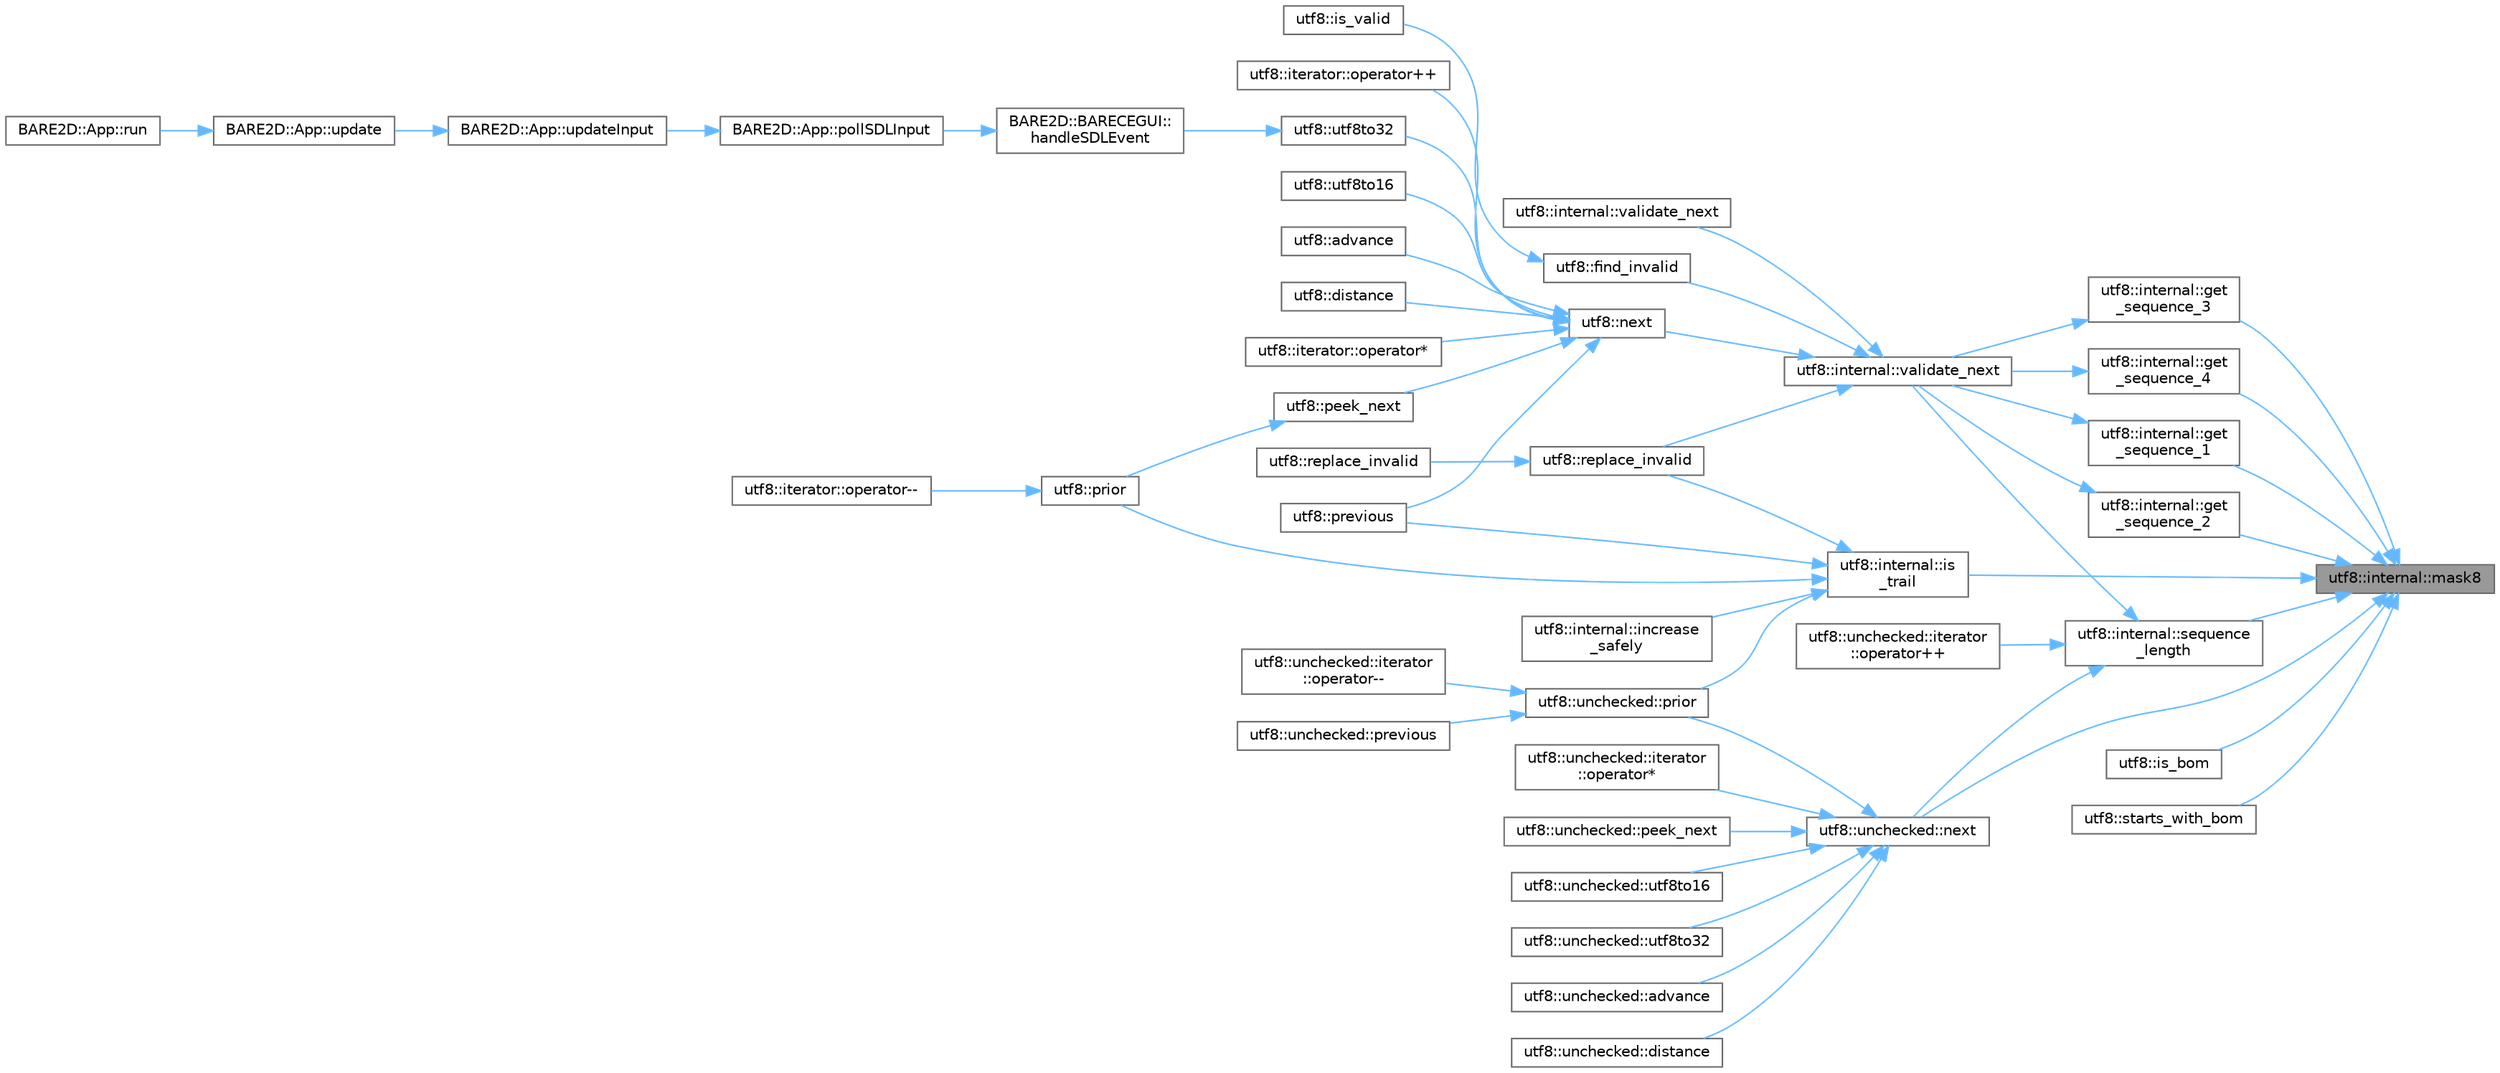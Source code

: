digraph "utf8::internal::mask8"
{
 // INTERACTIVE_SVG=YES
 // LATEX_PDF_SIZE
  bgcolor="transparent";
  edge [fontname=Helvetica,fontsize=10,labelfontname=Helvetica,labelfontsize=10];
  node [fontname=Helvetica,fontsize=10,shape=box,height=0.2,width=0.4];
  rankdir="RL";
  Node1 [label="utf8::internal::mask8",height=0.2,width=0.4,color="gray40", fillcolor="grey60", style="filled", fontcolor="black",tooltip=" "];
  Node1 -> Node2 [dir="back",color="steelblue1",style="solid"];
  Node2 [label="utf8::internal::get\l_sequence_1",height=0.2,width=0.4,color="grey40", fillcolor="white", style="filled",URL="$namespaceutf8_1_1internal.html#a6e5df73716136aec55e8fcf3309038b6",tooltip="get_sequence_x functions decode utf-8 sequences of the length x"];
  Node2 -> Node3 [dir="back",color="steelblue1",style="solid"];
  Node3 [label="utf8::internal::validate_next",height=0.2,width=0.4,color="grey40", fillcolor="white", style="filled",URL="$namespaceutf8_1_1internal.html#abe95547575fcc81911e381df03f8ebfe",tooltip=" "];
  Node3 -> Node4 [dir="back",color="steelblue1",style="solid"];
  Node4 [label="utf8::find_invalid",height=0.2,width=0.4,color="grey40", fillcolor="white", style="filled",URL="$namespaceutf8.html#ae29721faca762865e83ffea06605acc5",tooltip=" "];
  Node4 -> Node5 [dir="back",color="steelblue1",style="solid"];
  Node5 [label="utf8::is_valid",height=0.2,width=0.4,color="grey40", fillcolor="white", style="filled",URL="$namespaceutf8.html#add2dbec3d058aa66500ec4f97cc8174b",tooltip=" "];
  Node3 -> Node6 [dir="back",color="steelblue1",style="solid"];
  Node6 [label="utf8::next",height=0.2,width=0.4,color="grey40", fillcolor="white", style="filled",URL="$namespaceutf8.html#afc093dfde66a6f52cb4a5caefe0e580d",tooltip=" "];
  Node6 -> Node7 [dir="back",color="steelblue1",style="solid"];
  Node7 [label="utf8::advance",height=0.2,width=0.4,color="grey40", fillcolor="white", style="filled",URL="$namespaceutf8.html#a411eec0d2919810bb26966be242c1e9e",tooltip=" "];
  Node6 -> Node8 [dir="back",color="steelblue1",style="solid"];
  Node8 [label="utf8::distance",height=0.2,width=0.4,color="grey40", fillcolor="white", style="filled",URL="$namespaceutf8.html#ac2cd6005bab859b32fb7bb1cb999795d",tooltip=" "];
  Node6 -> Node9 [dir="back",color="steelblue1",style="solid"];
  Node9 [label="utf8::iterator::operator*",height=0.2,width=0.4,color="grey40", fillcolor="white", style="filled",URL="$classutf8_1_1iterator.html#a2826e61b8498fdf90467d57cdfb940ca",tooltip=" "];
  Node6 -> Node10 [dir="back",color="steelblue1",style="solid"];
  Node10 [label="utf8::iterator::operator++",height=0.2,width=0.4,color="grey40", fillcolor="white", style="filled",URL="$classutf8_1_1iterator.html#aaf536d2731e38161dfe7779fa9cd843b",tooltip=" "];
  Node6 -> Node11 [dir="back",color="steelblue1",style="solid"];
  Node11 [label="utf8::peek_next",height=0.2,width=0.4,color="grey40", fillcolor="white", style="filled",URL="$namespaceutf8.html#a42451db4241d57afe46e61f6a966ee8d",tooltip=" "];
  Node11 -> Node12 [dir="back",color="steelblue1",style="solid"];
  Node12 [label="utf8::prior",height=0.2,width=0.4,color="grey40", fillcolor="white", style="filled",URL="$namespaceutf8.html#a9a599fdd8a16ce65e3e72192db9d499b",tooltip=" "];
  Node12 -> Node13 [dir="back",color="steelblue1",style="solid"];
  Node13 [label="utf8::iterator::operator--",height=0.2,width=0.4,color="grey40", fillcolor="white", style="filled",URL="$classutf8_1_1iterator.html#a53b8575b1601f8259040230bc6eab1e6",tooltip=" "];
  Node6 -> Node14 [dir="back",color="steelblue1",style="solid"];
  Node14 [label="utf8::previous",height=0.2,width=0.4,color="grey40", fillcolor="white", style="filled",URL="$namespaceutf8.html#aedaf9315740d4f25b43c188b02b5bcd0",tooltip="Deprecated in versions that include \"prior\"."];
  Node6 -> Node15 [dir="back",color="steelblue1",style="solid"];
  Node15 [label="utf8::utf8to16",height=0.2,width=0.4,color="grey40", fillcolor="white", style="filled",URL="$namespaceutf8.html#a6404050074139c367a42f0a911779903",tooltip=" "];
  Node6 -> Node16 [dir="back",color="steelblue1",style="solid"];
  Node16 [label="utf8::utf8to32",height=0.2,width=0.4,color="grey40", fillcolor="white", style="filled",URL="$namespaceutf8.html#a8020ed399788dca779663adf061ed718",tooltip=" "];
  Node16 -> Node17 [dir="back",color="steelblue1",style="solid"];
  Node17 [label="BARE2D::BARECEGUI::\lhandleSDLEvent",height=0.2,width=0.4,color="grey40", fillcolor="white", style="filled",URL="$class_b_a_r_e2_d_1_1_b_a_r_e_c_e_g_u_i.html#a770264d8c510bbfe0585abe493011ed7",tooltip="Handles and propagates input."];
  Node17 -> Node18 [dir="back",color="steelblue1",style="solid"];
  Node18 [label="BARE2D::App::pollSDLInput",height=0.2,width=0.4,color="grey40", fillcolor="white", style="filled",URL="$class_b_a_r_e2_d_1_1_app.html#af9894f9e43d2620a21db76752fdb7fc4",tooltip="Polls inputs from SDL and updates the inputmanager as appropriate."];
  Node18 -> Node19 [dir="back",color="steelblue1",style="solid"];
  Node19 [label="BARE2D::App::updateInput",height=0.2,width=0.4,color="grey40", fillcolor="white", style="filled",URL="$class_b_a_r_e2_d_1_1_app.html#a88670d45389ef8ac5211227debf322e2",tooltip="Updates any input, and throws it down the pipeline!"];
  Node19 -> Node20 [dir="back",color="steelblue1",style="solid"];
  Node20 [label="BARE2D::App::update",height=0.2,width=0.4,color="grey40", fillcolor="white", style="filled",URL="$class_b_a_r_e2_d_1_1_app.html#ae0fb15b02f63b3b737041135b968ac55",tooltip="Updates input, output, etc. Only for internal use."];
  Node20 -> Node21 [dir="back",color="steelblue1",style="solid"];
  Node21 [label="BARE2D::App::run",height=0.2,width=0.4,color="grey40", fillcolor="white", style="filled",URL="$class_b_a_r_e2_d_1_1_app.html#a767c055c78bbf86b34bbd47e4b05ee01",tooltip="Runs the program! Starts the update-draw loop."];
  Node3 -> Node22 [dir="back",color="steelblue1",style="solid"];
  Node22 [label="utf8::replace_invalid",height=0.2,width=0.4,color="grey40", fillcolor="white", style="filled",URL="$namespaceutf8.html#a07dcd36a2185e5c9f0b19dd88859cd6c",tooltip=" "];
  Node22 -> Node23 [dir="back",color="steelblue1",style="solid"];
  Node23 [label="utf8::replace_invalid",height=0.2,width=0.4,color="grey40", fillcolor="white", style="filled",URL="$namespaceutf8.html#a13db09b6629724205302c623b76db028",tooltip=" "];
  Node3 -> Node24 [dir="back",color="steelblue1",style="solid"];
  Node24 [label="utf8::internal::validate_next",height=0.2,width=0.4,color="grey40", fillcolor="white", style="filled",URL="$namespaceutf8_1_1internal.html#afd41668f94ce9f60f8e314d05804cecc",tooltip=" "];
  Node1 -> Node25 [dir="back",color="steelblue1",style="solid"];
  Node25 [label="utf8::internal::get\l_sequence_2",height=0.2,width=0.4,color="grey40", fillcolor="white", style="filled",URL="$namespaceutf8_1_1internal.html#a9d641b9546be985f9f0fd4955ac42a24",tooltip=" "];
  Node25 -> Node3 [dir="back",color="steelblue1",style="solid"];
  Node1 -> Node26 [dir="back",color="steelblue1",style="solid"];
  Node26 [label="utf8::internal::get\l_sequence_3",height=0.2,width=0.4,color="grey40", fillcolor="white", style="filled",URL="$namespaceutf8_1_1internal.html#ac1809a1fb3fa6983d64a0d3a39646008",tooltip=" "];
  Node26 -> Node3 [dir="back",color="steelblue1",style="solid"];
  Node1 -> Node27 [dir="back",color="steelblue1",style="solid"];
  Node27 [label="utf8::internal::get\l_sequence_4",height=0.2,width=0.4,color="grey40", fillcolor="white", style="filled",URL="$namespaceutf8_1_1internal.html#ad1958e7c6746ba6b1fbb0d81b88b346c",tooltip=" "];
  Node27 -> Node3 [dir="back",color="steelblue1",style="solid"];
  Node1 -> Node28 [dir="back",color="steelblue1",style="solid"];
  Node28 [label="utf8::is_bom",height=0.2,width=0.4,color="grey40", fillcolor="white", style="filled",URL="$namespaceutf8.html#aed9555bcddc0fd46296bf4e5642229ed",tooltip=" "];
  Node1 -> Node29 [dir="back",color="steelblue1",style="solid"];
  Node29 [label="utf8::internal::is\l_trail",height=0.2,width=0.4,color="grey40", fillcolor="white", style="filled",URL="$namespaceutf8_1_1internal.html#ab4820484159ba613b4901476ceb24516",tooltip=" "];
  Node29 -> Node30 [dir="back",color="steelblue1",style="solid"];
  Node30 [label="utf8::internal::increase\l_safely",height=0.2,width=0.4,color="grey40", fillcolor="white", style="filled",URL="$namespaceutf8_1_1internal.html#a369641e705a3d7c91eb160868a6705f7",tooltip="Helper for get_sequence_x."];
  Node29 -> Node14 [dir="back",color="steelblue1",style="solid"];
  Node29 -> Node31 [dir="back",color="steelblue1",style="solid"];
  Node31 [label="utf8::unchecked::prior",height=0.2,width=0.4,color="grey40", fillcolor="white", style="filled",URL="$namespaceutf8_1_1unchecked.html#ad2c0e4b9693713ac18ee543e214b3ef9",tooltip=" "];
  Node31 -> Node32 [dir="back",color="steelblue1",style="solid"];
  Node32 [label="utf8::unchecked::iterator\l::operator--",height=0.2,width=0.4,color="grey40", fillcolor="white", style="filled",URL="$classutf8_1_1unchecked_1_1iterator.html#a4de90515d79c3c55fe172e6e1d5c07cd",tooltip=" "];
  Node31 -> Node33 [dir="back",color="steelblue1",style="solid"];
  Node33 [label="utf8::unchecked::previous",height=0.2,width=0.4,color="grey40", fillcolor="white", style="filled",URL="$namespaceutf8_1_1unchecked.html#a454cdd8f6b6771bd0425be1ccd94f788",tooltip=" "];
  Node29 -> Node12 [dir="back",color="steelblue1",style="solid"];
  Node29 -> Node22 [dir="back",color="steelblue1",style="solid"];
  Node1 -> Node34 [dir="back",color="steelblue1",style="solid"];
  Node34 [label="utf8::unchecked::next",height=0.2,width=0.4,color="grey40", fillcolor="white", style="filled",URL="$namespaceutf8_1_1unchecked.html#ac5932c0cbb2498a111d53d26fd82f260",tooltip=" "];
  Node34 -> Node35 [dir="back",color="steelblue1",style="solid"];
  Node35 [label="utf8::unchecked::advance",height=0.2,width=0.4,color="grey40", fillcolor="white", style="filled",URL="$namespaceutf8_1_1unchecked.html#a66ea3b93a81a8f961e7a1700d13efc57",tooltip=" "];
  Node34 -> Node36 [dir="back",color="steelblue1",style="solid"];
  Node36 [label="utf8::unchecked::distance",height=0.2,width=0.4,color="grey40", fillcolor="white", style="filled",URL="$namespaceutf8_1_1unchecked.html#a033fb7223533ef6d9c92ae7c38f57138",tooltip=" "];
  Node34 -> Node37 [dir="back",color="steelblue1",style="solid"];
  Node37 [label="utf8::unchecked::iterator\l::operator*",height=0.2,width=0.4,color="grey40", fillcolor="white", style="filled",URL="$classutf8_1_1unchecked_1_1iterator.html#a150ab57c3546d067d49214af4d317e97",tooltip=" "];
  Node34 -> Node38 [dir="back",color="steelblue1",style="solid"];
  Node38 [label="utf8::unchecked::peek_next",height=0.2,width=0.4,color="grey40", fillcolor="white", style="filled",URL="$namespaceutf8_1_1unchecked.html#aaf5ddbe24f8dbb83390e2d33d75b9ea1",tooltip=" "];
  Node34 -> Node31 [dir="back",color="steelblue1",style="solid"];
  Node34 -> Node39 [dir="back",color="steelblue1",style="solid"];
  Node39 [label="utf8::unchecked::utf8to16",height=0.2,width=0.4,color="grey40", fillcolor="white", style="filled",URL="$namespaceutf8_1_1unchecked.html#ae323b9faa6a47cb8d0aeaea44c1787eb",tooltip=" "];
  Node34 -> Node40 [dir="back",color="steelblue1",style="solid"];
  Node40 [label="utf8::unchecked::utf8to32",height=0.2,width=0.4,color="grey40", fillcolor="white", style="filled",URL="$namespaceutf8_1_1unchecked.html#aa4b554922a06a7487118982ff41da590",tooltip=" "];
  Node1 -> Node41 [dir="back",color="steelblue1",style="solid"];
  Node41 [label="utf8::internal::sequence\l_length",height=0.2,width=0.4,color="grey40", fillcolor="white", style="filled",URL="$namespaceutf8_1_1internal.html#adb347cc81d32ebb0fd22d849f7bff5ea",tooltip=" "];
  Node41 -> Node34 [dir="back",color="steelblue1",style="solid"];
  Node41 -> Node42 [dir="back",color="steelblue1",style="solid"];
  Node42 [label="utf8::unchecked::iterator\l::operator++",height=0.2,width=0.4,color="grey40", fillcolor="white", style="filled",URL="$classutf8_1_1unchecked_1_1iterator.html#a7743751d8f5c14aedf22aaaa6d3e6198",tooltip=" "];
  Node41 -> Node3 [dir="back",color="steelblue1",style="solid"];
  Node1 -> Node43 [dir="back",color="steelblue1",style="solid"];
  Node43 [label="utf8::starts_with_bom",height=0.2,width=0.4,color="grey40", fillcolor="white", style="filled",URL="$namespaceutf8.html#a498c8e7d7a6fd92d4672ef05661dc783",tooltip=" "];
}
